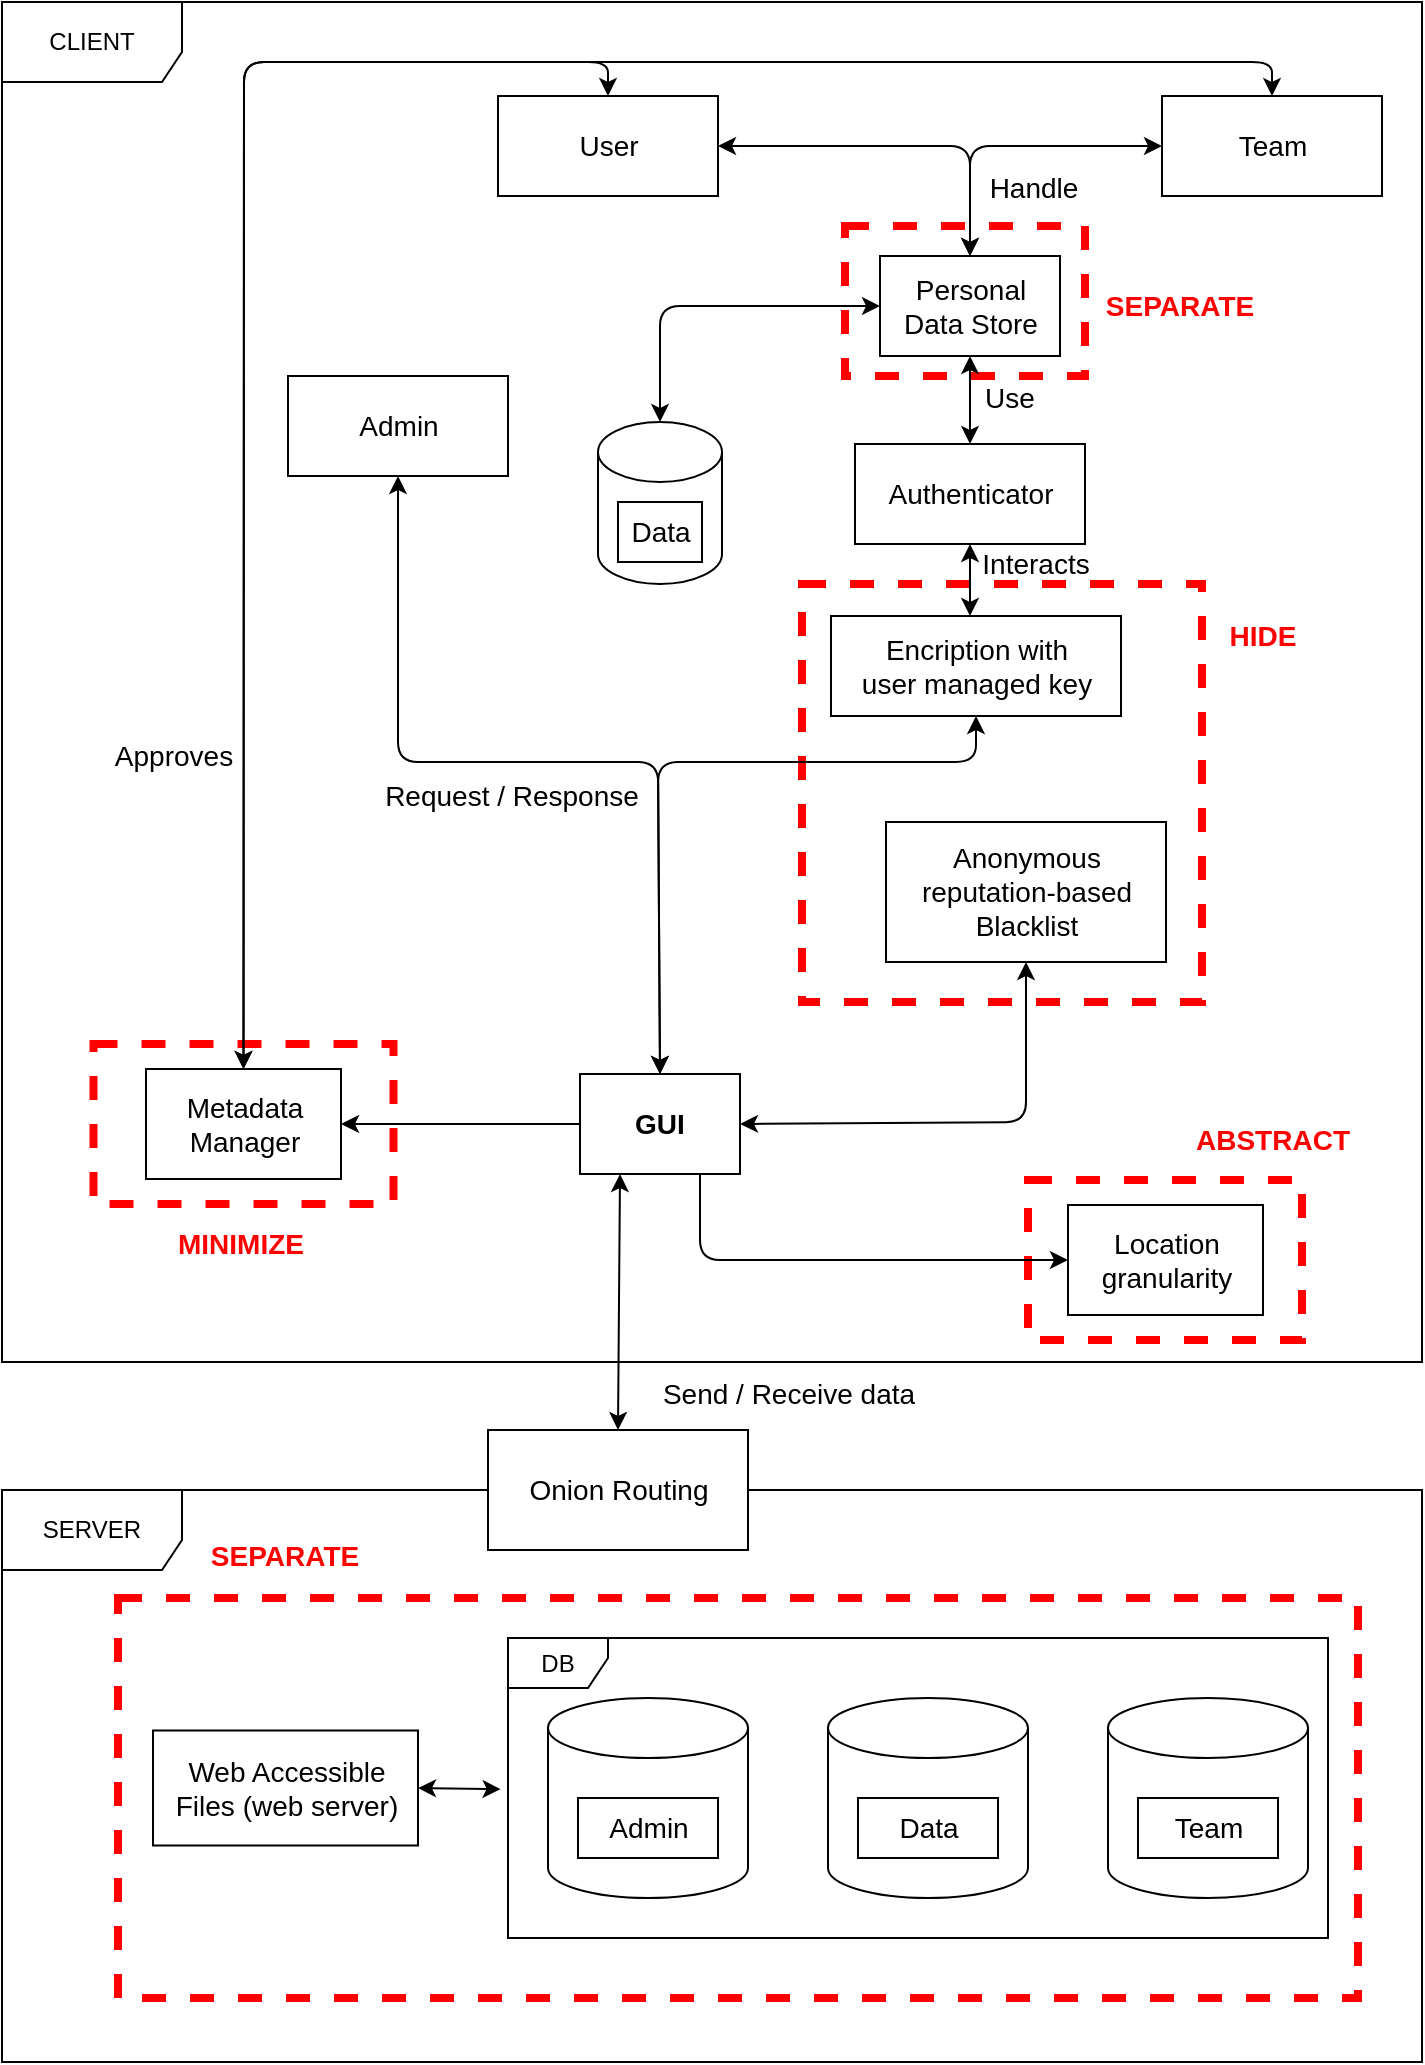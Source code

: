 <mxfile pages="2">
    <diagram id="K5yjsOg8PNdeA_QVu2G7" name="Data Oriented">
        <mxGraphModel dx="1208" dy="698" grid="1" gridSize="10" guides="1" tooltips="1" connect="1" arrows="1" fold="1" page="1" pageScale="1" pageWidth="827" pageHeight="1169" math="0" shadow="0">
            <root>
                <mxCell id="0"/>
                <mxCell id="1" parent="0"/>
                <mxCell id="1iSqkxWD3PE7tt4dVIky-44" value="DB" style="shape=umlFrame;whiteSpace=wrap;html=1;width=50;height=25;" parent="1" vertex="1">
                    <mxGeometry x="343" y="898" width="410" height="150" as="geometry"/>
                </mxCell>
                <mxCell id="1iSqkxWD3PE7tt4dVIky-4" value="SERVER" style="shape=umlFrame;whiteSpace=wrap;html=1;width=90;height=40;" parent="1" vertex="1">
                    <mxGeometry x="90" y="824" width="710" height="286" as="geometry"/>
                </mxCell>
                <mxCell id="7" value="CLIENT" style="shape=umlFrame;whiteSpace=wrap;html=1;width=90;height=40;" vertex="1" parent="1">
                    <mxGeometry x="90" y="80" width="710" height="680" as="geometry"/>
                </mxCell>
                <mxCell id="1iSqkxWD3PE7tt4dVIky-35" value="" style="outlineConnect=0;html=1;whiteSpace=wrap;fontSize=12;fontStyle=0;verticalAlign=top;align=center;dashed=1;spacingTop=3;strokeWidth=4;fillColor=none;strokeColor=#FF0000;" parent="1" vertex="1">
                    <mxGeometry x="135.75" y="601" width="150" height="80" as="geometry"/>
                </mxCell>
                <mxCell id="1iSqkxWD3PE7tt4dVIky-1" value="" style="outlineConnect=0;html=1;whiteSpace=wrap;fontSize=12;fontStyle=0;verticalAlign=top;align=center;dashed=1;spacingTop=3;strokeWidth=4;fillColor=none;strokeColor=#FF0000;" parent="1" vertex="1">
                    <mxGeometry x="148" y="878" width="620" height="200" as="geometry"/>
                </mxCell>
                <mxCell id="1iSqkxWD3PE7tt4dVIky-2" value="" style="outlineConnect=0;html=1;whiteSpace=wrap;fontSize=12;fontStyle=0;verticalAlign=top;align=center;dashed=1;spacingTop=3;strokeWidth=4;fillColor=none;strokeColor=#FF0000;" parent="1" vertex="1">
                    <mxGeometry x="490" y="371" width="200" height="209" as="geometry"/>
                </mxCell>
                <mxCell id="1iSqkxWD3PE7tt4dVIky-3" value="" style="outlineConnect=0;html=1;whiteSpace=wrap;fontSize=12;fontStyle=0;verticalAlign=top;align=center;dashed=1;spacingTop=3;strokeWidth=4;fillColor=none;strokeColor=#FF0000;" parent="1" vertex="1">
                    <mxGeometry x="511.5" y="192" width="120" height="75" as="geometry"/>
                </mxCell>
                <mxCell id="1iSqkxWD3PE7tt4dVIky-5" value="" style="shape=cylinder3;whiteSpace=wrap;html=1;boundedLbl=1;backgroundOutline=1;size=15;" parent="1" vertex="1">
                    <mxGeometry x="363" y="928" width="100" height="100" as="geometry"/>
                </mxCell>
                <mxCell id="1iSqkxWD3PE7tt4dVIky-6" value="&lt;font style=&quot;font-size: 14px&quot;&gt;Team&lt;/font&gt;" style="html=1;" parent="1" vertex="1">
                    <mxGeometry x="670" y="127" width="110" height="50" as="geometry"/>
                </mxCell>
                <mxCell id="1iSqkxWD3PE7tt4dVIky-8" value="" style="shape=cylinder3;whiteSpace=wrap;html=1;boundedLbl=1;backgroundOutline=1;size=15;" parent="1" vertex="1">
                    <mxGeometry x="643" y="928" width="100" height="100" as="geometry"/>
                </mxCell>
                <mxCell id="1iSqkxWD3PE7tt4dVIky-9" value="&lt;font style=&quot;font-size: 14px&quot;&gt;Admin&lt;/font&gt;" style="html=1;" parent="1" vertex="1">
                    <mxGeometry x="378" y="978" width="70" height="30" as="geometry"/>
                </mxCell>
                <mxCell id="1iSqkxWD3PE7tt4dVIky-10" value="" style="shape=cylinder3;whiteSpace=wrap;html=1;boundedLbl=1;backgroundOutline=1;size=15;" parent="1" vertex="1">
                    <mxGeometry x="503" y="928" width="100" height="100" as="geometry"/>
                </mxCell>
                <mxCell id="1iSqkxWD3PE7tt4dVIky-11" value="&lt;font style=&quot;font-size: 14px&quot;&gt;Data&lt;/font&gt;" style="html=1;" parent="1" vertex="1">
                    <mxGeometry x="518" y="978" width="70" height="30" as="geometry"/>
                </mxCell>
                <mxCell id="1iSqkxWD3PE7tt4dVIky-12" value="&lt;font style=&quot;font-size: 14px&quot;&gt;Team&lt;/font&gt;" style="html=1;" parent="1" vertex="1">
                    <mxGeometry x="658" y="978" width="70" height="30" as="geometry"/>
                </mxCell>
                <mxCell id="1iSqkxWD3PE7tt4dVIky-13" value="&lt;font style=&quot;font-size: 14px&quot;&gt;Personal&lt;br&gt;Data Store&lt;/font&gt;" style="html=1;" parent="1" vertex="1">
                    <mxGeometry x="529" y="207" width="90" height="50" as="geometry"/>
                </mxCell>
                <mxCell id="1iSqkxWD3PE7tt4dVIky-14" value="&lt;font style=&quot;font-size: 14px&quot;&gt;Handle&lt;/font&gt;" style="text;html=1;strokeColor=none;fillColor=none;align=center;verticalAlign=middle;whiteSpace=wrap;rounded=0;" parent="1" vertex="1">
                    <mxGeometry x="586" y="163" width="40" height="20" as="geometry"/>
                </mxCell>
                <mxCell id="1iSqkxWD3PE7tt4dVIky-15" value="&lt;font style=&quot;font-size: 14px&quot;&gt;Anonymous&lt;br&gt;reputation-based&lt;br&gt;Blacklist&lt;/font&gt;" style="html=1;" parent="1" vertex="1">
                    <mxGeometry x="532" y="490" width="140" height="70" as="geometry"/>
                </mxCell>
                <mxCell id="1iSqkxWD3PE7tt4dVIky-16" value="&lt;font style=&quot;font-size: 14px&quot;&gt;User&lt;/font&gt;" style="html=1;" parent="1" vertex="1">
                    <mxGeometry x="338" y="127" width="110" height="50" as="geometry"/>
                </mxCell>
                <mxCell id="1iSqkxWD3PE7tt4dVIky-17" style="edgeStyle=orthogonalEdgeStyle;rounded=0;orthogonalLoop=1;jettySize=auto;html=1;exitX=0;exitY=0.5;exitDx=0;exitDy=0;" parent="1" source="1iSqkxWD3PE7tt4dVIky-18" target="1iSqkxWD3PE7tt4dVIky-32" edge="1">
                    <mxGeometry relative="1" as="geometry"/>
                </mxCell>
                <mxCell id="1iSqkxWD3PE7tt4dVIky-18" value="&lt;font style=&quot;font-size: 14px&quot;&gt;&lt;b&gt;GUI&lt;/b&gt;&lt;/font&gt;" style="rounded=0;whiteSpace=wrap;html=1;" parent="1" vertex="1">
                    <mxGeometry x="379" y="616" width="80" height="50" as="geometry"/>
                </mxCell>
                <mxCell id="1iSqkxWD3PE7tt4dVIky-19" value="&lt;font style=&quot;font-size: 14px&quot;&gt;Use&lt;/font&gt;" style="text;html=1;strokeColor=none;fillColor=none;align=center;verticalAlign=middle;whiteSpace=wrap;rounded=0;" parent="1" vertex="1">
                    <mxGeometry x="574" y="268" width="40" height="20" as="geometry"/>
                </mxCell>
                <mxCell id="1iSqkxWD3PE7tt4dVIky-20" value="&lt;font style=&quot;font-size: 14px&quot;&gt;Admin&lt;/font&gt;" style="html=1;" parent="1" vertex="1">
                    <mxGeometry x="233" y="267" width="110" height="50" as="geometry"/>
                </mxCell>
                <mxCell id="1iSqkxWD3PE7tt4dVIky-21" value="&lt;span style=&quot;font-size: 14px&quot;&gt;Authenticator&lt;/span&gt;" style="html=1;" parent="1" vertex="1">
                    <mxGeometry x="516.5" y="301" width="115" height="50" as="geometry"/>
                </mxCell>
                <mxCell id="1iSqkxWD3PE7tt4dVIky-22" value="&lt;font style=&quot;font-size: 14px&quot;&gt;Interacts&lt;/font&gt;" style="text;html=1;strokeColor=none;fillColor=none;align=center;verticalAlign=middle;whiteSpace=wrap;rounded=0;" parent="1" vertex="1">
                    <mxGeometry x="566.5" y="351" width="80" height="20" as="geometry"/>
                </mxCell>
                <mxCell id="1iSqkxWD3PE7tt4dVIky-23" value="&lt;font color=&quot;#ff0000&quot; size=&quot;1&quot;&gt;&lt;b style=&quot;font-size: 14px&quot;&gt;HIDE&lt;/b&gt;&lt;/font&gt;" style="text;html=1;strokeColor=none;fillColor=none;align=center;verticalAlign=middle;whiteSpace=wrap;rounded=0;dashed=1;" parent="1" vertex="1">
                    <mxGeometry x="693" y="387" width="55" height="20" as="geometry"/>
                </mxCell>
                <mxCell id="1iSqkxWD3PE7tt4dVIky-24" value="&lt;font color=&quot;#ff0000&quot; size=&quot;1&quot;&gt;&lt;b style=&quot;font-size: 14px&quot;&gt;ABSTRACT&lt;/b&gt;&lt;/font&gt;" style="text;html=1;strokeColor=none;fillColor=none;align=center;verticalAlign=middle;whiteSpace=wrap;rounded=0;dashed=1;" parent="1" vertex="1">
                    <mxGeometry x="678" y="639" width="95" height="20" as="geometry"/>
                </mxCell>
                <mxCell id="1iSqkxWD3PE7tt4dVIky-25" value="&lt;font color=&quot;#ff0000&quot; size=&quot;1&quot;&gt;&lt;b style=&quot;font-size: 14px&quot;&gt;SEPARATE&lt;/b&gt;&lt;/font&gt;" style="text;html=1;strokeColor=none;fillColor=none;align=center;verticalAlign=middle;whiteSpace=wrap;rounded=0;dashed=1;" parent="1" vertex="1">
                    <mxGeometry x="644" y="222" width="70" height="20" as="geometry"/>
                </mxCell>
                <mxCell id="1iSqkxWD3PE7tt4dVIky-26" value="&lt;font style=&quot;font-size: 14px&quot;&gt;Encription with&lt;br&gt;user managed key&lt;/font&gt;" style="html=1;" parent="1" vertex="1">
                    <mxGeometry x="504.5" y="387" width="145" height="50" as="geometry"/>
                </mxCell>
                <mxCell id="1iSqkxWD3PE7tt4dVIky-27" value="" style="outlineConnect=0;html=1;whiteSpace=wrap;fontSize=12;fontStyle=0;verticalAlign=top;align=center;dashed=1;spacingTop=3;strokeWidth=4;fillColor=none;strokeColor=#FF0000;" parent="1" vertex="1">
                    <mxGeometry x="603" y="669" width="137" height="80" as="geometry"/>
                </mxCell>
                <mxCell id="1iSqkxWD3PE7tt4dVIky-28" value="&lt;span style=&quot;font-size: 14px&quot;&gt;Location&lt;br&gt;granularity&lt;/span&gt;" style="html=1;" parent="1" vertex="1">
                    <mxGeometry x="623" y="681.5" width="97.5" height="55" as="geometry"/>
                </mxCell>
                <mxCell id="1iSqkxWD3PE7tt4dVIky-32" value="&lt;span style=&quot;font-size: 14px&quot;&gt;Metadata&lt;br&gt;Manager&lt;br&gt;&lt;/span&gt;" style="html=1;" parent="1" vertex="1">
                    <mxGeometry x="162" y="613.5" width="97.5" height="55" as="geometry"/>
                </mxCell>
                <mxCell id="1iSqkxWD3PE7tt4dVIky-36" value="&lt;font color=&quot;#ff0000&quot; size=&quot;1&quot;&gt;&lt;b style=&quot;font-size: 14px&quot;&gt;MINIMIZE&lt;/b&gt;&lt;/font&gt;" style="text;html=1;strokeColor=none;fillColor=none;align=center;verticalAlign=middle;whiteSpace=wrap;rounded=0;dashed=1;" parent="1" vertex="1">
                    <mxGeometry x="162" y="691" width="95" height="20" as="geometry"/>
                </mxCell>
                <mxCell id="1iSqkxWD3PE7tt4dVIky-37" value="&lt;span style=&quot;font-size: 14px&quot;&gt;Web Accessible&lt;br&gt;Files (web server)&lt;br&gt;&lt;/span&gt;" style="html=1;" parent="1" vertex="1">
                    <mxGeometry x="165.5" y="944.25" width="132.5" height="57.5" as="geometry"/>
                </mxCell>
                <mxCell id="1iSqkxWD3PE7tt4dVIky-38" value="" style="endArrow=classic;html=1;exitX=0.75;exitY=1;exitDx=0;exitDy=0;entryX=0;entryY=0.5;entryDx=0;entryDy=0;" parent="1" source="1iSqkxWD3PE7tt4dVIky-18" target="1iSqkxWD3PE7tt4dVIky-28" edge="1">
                    <mxGeometry width="50" height="50" relative="1" as="geometry">
                        <mxPoint x="493" y="697" as="sourcePoint"/>
                        <mxPoint x="543" y="647" as="targetPoint"/>
                        <Array as="points">
                            <mxPoint x="439" y="709"/>
                        </Array>
                    </mxGeometry>
                </mxCell>
                <mxCell id="1iSqkxWD3PE7tt4dVIky-39" value="&lt;font color=&quot;#ff0000&quot; size=&quot;1&quot;&gt;&lt;b style=&quot;font-size: 14px&quot;&gt;SEPARATE&lt;/b&gt;&lt;/font&gt;" style="text;html=1;strokeColor=none;fillColor=none;align=center;verticalAlign=middle;whiteSpace=wrap;rounded=0;dashed=1;" parent="1" vertex="1">
                    <mxGeometry x="184.25" y="847" width="95" height="20" as="geometry"/>
                </mxCell>
                <mxCell id="1iSqkxWD3PE7tt4dVIky-40" style="edgeStyle=orthogonalEdgeStyle;rounded=0;orthogonalLoop=1;jettySize=auto;html=1;exitX=0.5;exitY=1;exitDx=0;exitDy=0;" parent="1" source="1iSqkxWD3PE7tt4dVIky-18" target="1iSqkxWD3PE7tt4dVIky-18" edge="1">
                    <mxGeometry relative="1" as="geometry"/>
                </mxCell>
                <mxCell id="1iSqkxWD3PE7tt4dVIky-41" value="&lt;span style=&quot;font-size: 14px&quot;&gt;Request / Response&lt;/span&gt;" style="text;html=1;strokeColor=none;fillColor=none;align=center;verticalAlign=middle;whiteSpace=wrap;rounded=0;" parent="1" vertex="1">
                    <mxGeometry x="270" y="467" width="150" height="20" as="geometry"/>
                </mxCell>
                <mxCell id="1iSqkxWD3PE7tt4dVIky-42" value="&lt;font style=&quot;font-size: 14px&quot;&gt;Approves&lt;/font&gt;" style="text;html=1;strokeColor=none;fillColor=none;align=center;verticalAlign=middle;whiteSpace=wrap;rounded=0;" parent="1" vertex="1">
                    <mxGeometry x="135.75" y="447" width="80" height="20" as="geometry"/>
                </mxCell>
                <mxCell id="1iSqkxWD3PE7tt4dVIky-43" value="" style="endArrow=classic;startArrow=classic;html=1;entryX=0.25;entryY=1;entryDx=0;entryDy=0;exitX=0.5;exitY=0;exitDx=0;exitDy=0;" parent="1" target="1iSqkxWD3PE7tt4dVIky-18" edge="1" source="4qM6_cmpUiYH9ijakxLg-1">
                    <mxGeometry width="50" height="50" relative="1" as="geometry">
                        <mxPoint x="398" y="787" as="sourcePoint"/>
                        <mxPoint x="398" y="680" as="targetPoint"/>
                    </mxGeometry>
                </mxCell>
                <mxCell id="1iSqkxWD3PE7tt4dVIky-45" value="" style="endArrow=classic;startArrow=classic;html=1;entryX=1;entryY=0.5;entryDx=0;entryDy=0;exitX=-0.009;exitY=0.504;exitDx=0;exitDy=0;exitPerimeter=0;" parent="1" source="1iSqkxWD3PE7tt4dVIky-44" target="1iSqkxWD3PE7tt4dVIky-37" edge="1">
                    <mxGeometry width="50" height="50" relative="1" as="geometry">
                        <mxPoint x="493" y="878" as="sourcePoint"/>
                        <mxPoint x="543" y="828" as="targetPoint"/>
                    </mxGeometry>
                </mxCell>
                <mxCell id="1iSqkxWD3PE7tt4dVIky-46" value="" style="endArrow=classic;startArrow=classic;html=1;entryX=0.5;entryY=1;entryDx=0;entryDy=0;exitX=0.5;exitY=0;exitDx=0;exitDy=0;" parent="1" target="1iSqkxWD3PE7tt4dVIky-20" edge="1" source="1iSqkxWD3PE7tt4dVIky-18">
                    <mxGeometry width="50" height="50" relative="1" as="geometry">
                        <mxPoint x="400" y="490" as="sourcePoint"/>
                        <mxPoint x="293" y="377" as="targetPoint"/>
                        <Array as="points">
                            <mxPoint x="418" y="460"/>
                            <mxPoint x="288" y="460"/>
                        </Array>
                    </mxGeometry>
                </mxCell>
                <mxCell id="1iSqkxWD3PE7tt4dVIky-47" value="&lt;font style=&quot;font-size: 14px&quot;&gt;Send / Receive data&lt;/font&gt;" style="text;html=1;strokeColor=none;fillColor=none;align=center;verticalAlign=middle;whiteSpace=wrap;rounded=0;" parent="1" vertex="1">
                    <mxGeometry x="405.5" y="766" width="155" height="20" as="geometry"/>
                </mxCell>
                <mxCell id="1iSqkxWD3PE7tt4dVIky-49" value="" style="endArrow=classic;startArrow=classic;html=1;entryX=1;entryY=0.5;entryDx=0;entryDy=0;exitX=0.5;exitY=0;exitDx=0;exitDy=0;" parent="1" source="1iSqkxWD3PE7tt4dVIky-13" target="1iSqkxWD3PE7tt4dVIky-16" edge="1">
                    <mxGeometry width="50" height="50" relative="1" as="geometry">
                        <mxPoint x="434" y="267" as="sourcePoint"/>
                        <mxPoint x="519" y="152" as="targetPoint"/>
                        <Array as="points">
                            <mxPoint x="574" y="152"/>
                        </Array>
                    </mxGeometry>
                </mxCell>
                <mxCell id="1iSqkxWD3PE7tt4dVIky-50" value="" style="endArrow=classic;startArrow=classic;html=1;exitX=0;exitY=0.5;exitDx=0;exitDy=0;" parent="1" source="1iSqkxWD3PE7tt4dVIky-6" edge="1">
                    <mxGeometry width="50" height="50" relative="1" as="geometry">
                        <mxPoint x="639" y="152" as="sourcePoint"/>
                        <mxPoint x="574" y="207" as="targetPoint"/>
                        <Array as="points">
                            <mxPoint x="574" y="152"/>
                        </Array>
                    </mxGeometry>
                </mxCell>
                <mxCell id="1iSqkxWD3PE7tt4dVIky-51" value="" style="endArrow=classic;startArrow=classic;html=1;entryX=0.5;entryY=1;entryDx=0;entryDy=0;exitX=0.5;exitY=0;exitDx=0;exitDy=0;" parent="1" source="1iSqkxWD3PE7tt4dVIky-21" target="1iSqkxWD3PE7tt4dVIky-13" edge="1">
                    <mxGeometry width="50" height="50" relative="1" as="geometry">
                        <mxPoint x="444" y="317" as="sourcePoint"/>
                        <mxPoint x="494" y="267" as="targetPoint"/>
                    </mxGeometry>
                </mxCell>
                <mxCell id="1iSqkxWD3PE7tt4dVIky-52" value="" style="endArrow=classic;startArrow=classic;html=1;entryX=0.5;entryY=1;entryDx=0;entryDy=0;exitX=0.5;exitY=0;exitDx=0;exitDy=0;" parent="1" target="1iSqkxWD3PE7tt4dVIky-21" edge="1">
                    <mxGeometry width="50" height="50" relative="1" as="geometry">
                        <mxPoint x="574" y="387" as="sourcePoint"/>
                        <mxPoint x="474" y="217" as="targetPoint"/>
                    </mxGeometry>
                </mxCell>
                <mxCell id="4qM6_cmpUiYH9ijakxLg-1" value="&lt;font style=&quot;font-size: 14px&quot;&gt;Onion Routing&lt;/font&gt;" style="html=1;" parent="1" vertex="1">
                    <mxGeometry x="333" y="794" width="130" height="60" as="geometry"/>
                </mxCell>
                <mxCell id="3" value="" style="endArrow=classic;startArrow=classic;html=1;exitX=0.5;exitY=0;exitDx=0;exitDy=0;entryX=0.5;entryY=0;entryDx=0;entryDy=0;" edge="1" parent="1" source="1iSqkxWD3PE7tt4dVIky-32" target="1iSqkxWD3PE7tt4dVIky-6">
                    <mxGeometry width="50" height="50" relative="1" as="geometry">
                        <mxPoint x="160" y="590" as="sourcePoint"/>
                        <mxPoint x="180" y="360" as="targetPoint"/>
                        <Array as="points">
                            <mxPoint x="211" y="110"/>
                            <mxPoint x="725" y="110"/>
                        </Array>
                    </mxGeometry>
                </mxCell>
                <mxCell id="4" value="" style="endArrow=classic;startArrow=classic;html=1;exitX=0.5;exitY=0;exitDx=0;exitDy=0;entryX=0.5;entryY=0;entryDx=0;entryDy=0;" edge="1" parent="1" source="1iSqkxWD3PE7tt4dVIky-32" target="1iSqkxWD3PE7tt4dVIky-16">
                    <mxGeometry width="50" height="50" relative="1" as="geometry">
                        <mxPoint x="220.75" y="644.5" as="sourcePoint"/>
                        <mxPoint x="735" y="137" as="targetPoint"/>
                        <Array as="points">
                            <mxPoint x="211" y="110"/>
                            <mxPoint x="393" y="110"/>
                        </Array>
                    </mxGeometry>
                </mxCell>
                <mxCell id="6" value="" style="endArrow=classic;startArrow=classic;html=1;entryX=0.5;entryY=1;entryDx=0;entryDy=0;exitX=0.5;exitY=0;exitDx=0;exitDy=0;" edge="1" parent="1" source="1iSqkxWD3PE7tt4dVIky-18" target="1iSqkxWD3PE7tt4dVIky-26">
                    <mxGeometry width="50" height="50" relative="1" as="geometry">
                        <mxPoint x="420" y="430" as="sourcePoint"/>
                        <mxPoint x="470" y="380" as="targetPoint"/>
                        <Array as="points">
                            <mxPoint x="418" y="460"/>
                            <mxPoint x="577" y="460"/>
                        </Array>
                    </mxGeometry>
                </mxCell>
                <mxCell id="8" value="" style="shape=cylinder3;whiteSpace=wrap;html=1;boundedLbl=1;backgroundOutline=1;size=15;" vertex="1" parent="1">
                    <mxGeometry x="388" y="290" width="62" height="81" as="geometry"/>
                </mxCell>
                <mxCell id="11" value="" style="endArrow=classic;startArrow=classic;html=1;entryX=0;entryY=0.5;entryDx=0;entryDy=0;exitX=0.5;exitY=0;exitDx=0;exitDy=0;exitPerimeter=0;" edge="1" parent="1" source="8" target="1iSqkxWD3PE7tt4dVIky-13">
                    <mxGeometry width="50" height="50" relative="1" as="geometry">
                        <mxPoint x="430" y="360" as="sourcePoint"/>
                        <mxPoint x="480" y="310" as="targetPoint"/>
                        <Array as="points">
                            <mxPoint x="419" y="232"/>
                        </Array>
                    </mxGeometry>
                </mxCell>
                <mxCell id="13" value="&lt;font style=&quot;font-size: 14px&quot;&gt;Data&lt;/font&gt;" style="html=1;" vertex="1" parent="1">
                    <mxGeometry x="398" y="330" width="42" height="30" as="geometry"/>
                </mxCell>
                <mxCell id="14" value="" style="endArrow=classic;startArrow=classic;html=1;entryX=0.5;entryY=1;entryDx=0;entryDy=0;exitX=1;exitY=0.5;exitDx=0;exitDy=0;" edge="1" parent="1" source="1iSqkxWD3PE7tt4dVIky-18" target="1iSqkxWD3PE7tt4dVIky-15">
                    <mxGeometry width="50" height="50" relative="1" as="geometry">
                        <mxPoint x="500" y="670" as="sourcePoint"/>
                        <mxPoint x="550" y="620" as="targetPoint"/>
                        <Array as="points">
                            <mxPoint x="602" y="640"/>
                        </Array>
                    </mxGeometry>
                </mxCell>
            </root>
        </mxGraphModel>
    </diagram>
    <diagram id="9V6bcrrbD18N73Z-G5GN" name="Process Oriented">
        &#xa;
        <mxGraphModel dx="1046" dy="499" grid="1" gridSize="10" guides="1" tooltips="1" connect="1" arrows="1" fold="1" page="1" pageScale="1" pageWidth="827" pageHeight="1169" math="0" shadow="0">
            &#xa;
            <root>
                &#xa;
                <mxCell id="_B7-Y9VPYwIIGbWR8zPs-0"/>
                &#xa;
                <mxCell id="_B7-Y9VPYwIIGbWR8zPs-1" parent="_B7-Y9VPYwIIGbWR8zPs-0"/>
                &#xa;
                <mxCell id="_B7-Y9VPYwIIGbWR8zPs-2" value="" style="outlineConnect=0;html=1;whiteSpace=wrap;fontSize=12;fontStyle=0;verticalAlign=top;align=center;dashed=1;spacingTop=3;strokeWidth=4;fillColor=none;strokeColor=#FF0000;" parent="_B7-Y9VPYwIIGbWR8zPs-1" vertex="1">
                    &#xa;
                    <mxGeometry x="149" y="734" width="620" height="200" as="geometry"/>
                    &#xa;
                </mxCell>
                &#xa;
                <mxCell id="_B7-Y9VPYwIIGbWR8zPs-3" value="" style="outlineConnect=0;html=1;whiteSpace=wrap;fontSize=12;fontStyle=0;verticalAlign=top;align=center;dashed=1;spacingTop=3;strokeWidth=4;fillColor=none;strokeColor=#FF0000;" parent="_B7-Y9VPYwIIGbWR8zPs-1" vertex="1">
                    &#xa;
                    <mxGeometry x="414" y="134" width="180" height="165" as="geometry"/>
                    &#xa;
                </mxCell>
                &#xa;
                <mxCell id="_B7-Y9VPYwIIGbWR8zPs-4" value="SERVER" style="shape=umlFrame;whiteSpace=wrap;html=1;width=90;height=40;" parent="_B7-Y9VPYwIIGbWR8zPs-1" vertex="1">
                    &#xa;
                    <mxGeometry x="94" y="469" width="690" height="490" as="geometry"/>
                    &#xa;
                </mxCell>
                &#xa;
                <mxCell id="_B7-Y9VPYwIIGbWR8zPs-5" value="" style="shape=cylinder3;whiteSpace=wrap;html=1;boundedLbl=1;backgroundOutline=1;size=15;" parent="_B7-Y9VPYwIIGbWR8zPs-1" vertex="1">
                    &#xa;
                    <mxGeometry x="364" y="789" width="100" height="100" as="geometry"/>
                    &#xa;
                </mxCell>
                &#xa;
                <mxCell id="_B7-Y9VPYwIIGbWR8zPs-6" value="&lt;font style=&quot;font-size: 14px&quot;&gt;Team&lt;/font&gt;" style="html=1;" parent="_B7-Y9VPYwIIGbWR8zPs-1" vertex="1">
                    &#xa;
                    <mxGeometry x="569" y="69" width="110" height="50" as="geometry"/>
                    &#xa;
                </mxCell>
                &#xa;
                <mxCell id="_B7-Y9VPYwIIGbWR8zPs-7" value="" style="shape=cylinder3;whiteSpace=wrap;html=1;boundedLbl=1;backgroundOutline=1;size=15;" parent="_B7-Y9VPYwIIGbWR8zPs-1" vertex="1">
                    &#xa;
                    <mxGeometry x="644" y="789" width="100" height="100" as="geometry"/>
                    &#xa;
                </mxCell>
                &#xa;
                <mxCell id="_B7-Y9VPYwIIGbWR8zPs-8" value="&lt;font style=&quot;font-size: 14px&quot;&gt;Admin&lt;/font&gt;" style="html=1;" parent="_B7-Y9VPYwIIGbWR8zPs-1" vertex="1">
                    &#xa;
                    <mxGeometry x="379" y="839" width="70" height="30" as="geometry"/>
                    &#xa;
                </mxCell>
                &#xa;
                <mxCell id="_B7-Y9VPYwIIGbWR8zPs-9" value="" style="shape=cylinder3;whiteSpace=wrap;html=1;boundedLbl=1;backgroundOutline=1;size=15;" parent="_B7-Y9VPYwIIGbWR8zPs-1" vertex="1">
                    &#xa;
                    <mxGeometry x="504" y="789" width="100" height="100" as="geometry"/>
                    &#xa;
                </mxCell>
                &#xa;
                <mxCell id="_B7-Y9VPYwIIGbWR8zPs-10" value="&lt;font style=&quot;font-size: 14px&quot;&gt;Data&lt;/font&gt;" style="html=1;" parent="_B7-Y9VPYwIIGbWR8zPs-1" vertex="1">
                    &#xa;
                    <mxGeometry x="519" y="839" width="70" height="30" as="geometry"/>
                    &#xa;
                </mxCell>
                &#xa;
                <mxCell id="_B7-Y9VPYwIIGbWR8zPs-11" value="&lt;font style=&quot;font-size: 14px&quot;&gt;Team&lt;/font&gt;" style="html=1;" parent="_B7-Y9VPYwIIGbWR8zPs-1" vertex="1">
                    &#xa;
                    <mxGeometry x="659" y="839" width="70" height="30" as="geometry"/>
                    &#xa;
                </mxCell>
                &#xa;
                <mxCell id="_B7-Y9VPYwIIGbWR8zPs-12" value="&lt;font style=&quot;font-size: 14px&quot;&gt;Personal&lt;br&gt;Data Store&lt;/font&gt;" style="html=1;" parent="_B7-Y9VPYwIIGbWR8zPs-1" vertex="1">
                    &#xa;
                    <mxGeometry x="459" y="149" width="90" height="50" as="geometry"/>
                    &#xa;
                </mxCell>
                &#xa;
                <mxCell id="_B7-Y9VPYwIIGbWR8zPs-13" value="&lt;font style=&quot;font-size: 14px&quot;&gt;Handle&lt;/font&gt;" style="text;html=1;strokeColor=none;fillColor=none;align=center;verticalAlign=middle;whiteSpace=wrap;rounded=0;" parent="_B7-Y9VPYwIIGbWR8zPs-1" vertex="1">
                    &#xa;
                    <mxGeometry x="512" y="105" width="40" height="20" as="geometry"/>
                    &#xa;
                </mxCell>
                &#xa;
                <mxCell id="_B7-Y9VPYwIIGbWR8zPs-14" value="&lt;font style=&quot;font-size: 14px&quot;&gt;Send / Receive data&lt;/font&gt;" style="text;html=1;strokeColor=none;fillColor=none;align=center;verticalAlign=middle;whiteSpace=wrap;rounded=0;" parent="_B7-Y9VPYwIIGbWR8zPs-1" vertex="1">
                    &#xa;
                    <mxGeometry x="416.5" y="429" width="160" height="20" as="geometry"/>
                    &#xa;
                </mxCell>
                &#xa;
                <mxCell id="_B7-Y9VPYwIIGbWR8zPs-15" value="&lt;span style=&quot;font-size: 14px&quot;&gt;Unusual Activities&lt;/span&gt;" style="html=1;" parent="_B7-Y9VPYwIIGbWR8zPs-1" vertex="1">
                    &#xa;
                    <mxGeometry x="561.5" y="489" width="130" height="55" as="geometry"/>
                    &#xa;
                </mxCell>
                &#xa;
                <mxCell id="_B7-Y9VPYwIIGbWR8zPs-16" value="&lt;font style=&quot;font-size: 14px&quot;&gt;User&lt;/font&gt;" style="html=1;" parent="_B7-Y9VPYwIIGbWR8zPs-1" vertex="1">
                    &#xa;
                    <mxGeometry x="339" y="69" width="110" height="50" as="geometry"/>
                    &#xa;
                </mxCell>
                &#xa;
                <mxCell id="_B7-Y9VPYwIIGbWR8zPs-17" style="edgeStyle=orthogonalEdgeStyle;rounded=0;orthogonalLoop=1;jettySize=auto;html=1;exitX=0;exitY=0.5;exitDx=0;exitDy=0;" parent="_B7-Y9VPYwIIGbWR8zPs-1" source="_B7-Y9VPYwIIGbWR8zPs-18" target="_B7-Y9VPYwIIGbWR8zPs-30" edge="1">
                    &#xa;
                    <mxGeometry relative="1" as="geometry"/>
                    &#xa;
                </mxCell>
                &#xa;
                <mxCell id="_B7-Y9VPYwIIGbWR8zPs-18" value="&lt;font style=&quot;font-size: 14px&quot;&gt;&lt;b&gt;GUI&lt;/b&gt;&lt;/font&gt;" style="rounded=0;whiteSpace=wrap;html=1;" parent="_B7-Y9VPYwIIGbWR8zPs-1" vertex="1">
                    &#xa;
                    <mxGeometry x="379" y="579" width="80" height="50" as="geometry"/>
                    &#xa;
                </mxCell>
                &#xa;
                <mxCell id="_B7-Y9VPYwIIGbWR8zPs-19" value="&lt;font style=&quot;font-size: 14px&quot;&gt;Use&lt;/font&gt;" style="text;html=1;strokeColor=none;fillColor=none;align=center;verticalAlign=middle;whiteSpace=wrap;rounded=0;" parent="_B7-Y9VPYwIIGbWR8zPs-1" vertex="1">
                    &#xa;
                    <mxGeometry x="504" y="210" width="40" height="20" as="geometry"/>
                    &#xa;
                </mxCell>
                &#xa;
                <mxCell id="_B7-Y9VPYwIIGbWR8zPs-20" value="&lt;font style=&quot;font-size: 14px&quot;&gt;Admin&lt;/font&gt;" style="html=1;" parent="_B7-Y9VPYwIIGbWR8zPs-1" vertex="1">
                    &#xa;
                    <mxGeometry x="234" y="209" width="110" height="50" as="geometry"/>
                    &#xa;
                </mxCell>
                &#xa;
                <mxCell id="_B7-Y9VPYwIIGbWR8zPs-21" value="&lt;span style=&quot;font-size: 14px&quot;&gt;Authenticator&lt;/span&gt;" style="html=1;" parent="_B7-Y9VPYwIIGbWR8zPs-1" vertex="1">
                    &#xa;
                    <mxGeometry x="446.5" y="326" width="115" height="50" as="geometry"/>
                    &#xa;
                </mxCell>
                &#xa;
                <mxCell id="_B7-Y9VPYwIIGbWR8zPs-22" value="&lt;font color=&quot;#ff0000&quot; size=&quot;1&quot;&gt;&lt;b style=&quot;font-size: 14px&quot;&gt;INFORM&lt;/b&gt;&lt;/font&gt;" style="text;html=1;strokeColor=none;fillColor=none;align=center;verticalAlign=middle;whiteSpace=wrap;rounded=0;dashed=1;" parent="_B7-Y9VPYwIIGbWR8zPs-1" vertex="1">
                    &#xa;
                    <mxGeometry x="714" y="506.5" width="55" height="20" as="geometry"/>
                    &#xa;
                </mxCell>
                &#xa;
                <mxCell id="_B7-Y9VPYwIIGbWR8zPs-23" value="&lt;font color=&quot;#ff0000&quot; size=&quot;1&quot;&gt;&lt;b style=&quot;font-size: 14px&quot;&gt;ABSTRACT&lt;/b&gt;&lt;/font&gt;" style="text;html=1;strokeColor=none;fillColor=none;align=center;verticalAlign=middle;whiteSpace=wrap;rounded=0;dashed=1;" parent="_B7-Y9VPYwIIGbWR8zPs-1" vertex="1">
                    &#xa;
                    <mxGeometry x="679" y="594" width="95" height="20" as="geometry"/>
                    &#xa;
                </mxCell>
                &#xa;
                <mxCell id="_B7-Y9VPYwIIGbWR8zPs-24" value="&lt;font color=&quot;#ff0000&quot; size=&quot;1&quot;&gt;&lt;b style=&quot;font-size: 14px&quot;&gt;CONTROL&lt;/b&gt;&lt;/font&gt;" style="text;html=1;strokeColor=none;fillColor=none;align=center;verticalAlign=middle;whiteSpace=wrap;rounded=0;dashed=1;" parent="_B7-Y9VPYwIIGbWR8zPs-1" vertex="1">
                    &#xa;
                    <mxGeometry x="604" y="224" width="70" height="20" as="geometry"/>
                    &#xa;
                </mxCell>
                &#xa;
                <mxCell id="_B7-Y9VPYwIIGbWR8zPs-25" value="&lt;font style=&quot;font-size: 14px&quot;&gt;Encription with&lt;br&gt;user managed key&lt;/font&gt;" style="html=1;" parent="_B7-Y9VPYwIIGbWR8zPs-1" vertex="1">
                    &#xa;
                    <mxGeometry x="431.5" y="239" width="145" height="50" as="geometry"/>
                    &#xa;
                </mxCell>
                &#xa;
                <mxCell id="_B7-Y9VPYwIIGbWR8zPs-26" value="" style="outlineConnect=0;html=1;whiteSpace=wrap;fontSize=12;fontStyle=0;verticalAlign=top;align=center;dashed=1;spacingTop=3;strokeWidth=4;fillColor=none;strokeColor=#FF0000;" parent="_B7-Y9VPYwIIGbWR8zPs-1" vertex="1">
                    &#xa;
                    <mxGeometry x="604" y="624" width="136" height="80" as="geometry"/>
                    &#xa;
                </mxCell>
                &#xa;
                <mxCell id="_B7-Y9VPYwIIGbWR8zPs-27" value="&lt;span style=&quot;font-size: 14px&quot;&gt;Location&lt;br&gt;granularity&lt;/span&gt;" style="html=1;" parent="_B7-Y9VPYwIIGbWR8zPs-1" vertex="1">
                    &#xa;
                    <mxGeometry x="624" y="636.5" width="97.5" height="55" as="geometry"/>
                    &#xa;
                </mxCell>
                &#xa;
                <mxCell id="_B7-Y9VPYwIIGbWR8zPs-28" value="" style="endArrow=classic;startArrow=classic;html=1;entryX=0.5;entryY=1;entryDx=0;entryDy=0;exitX=1;exitY=0.5;exitDx=0;exitDy=0;" parent="_B7-Y9VPYwIIGbWR8zPs-1" source="_B7-Y9VPYwIIGbWR8zPs-18" target="_B7-Y9VPYwIIGbWR8zPs-15" edge="1">
                    &#xa;
                    <mxGeometry width="50" height="50" relative="1" as="geometry">
                        &#xa;
                        <mxPoint x="584" y="659" as="sourcePoint"/>
                        &#xa;
                        <mxPoint x="634" y="609" as="targetPoint"/>
                        &#xa;
                        <Array as="points">
                            &#xa;
                            <mxPoint x="624" y="604"/>
                            &#xa;
                        </Array>
                        &#xa;
                    </mxGeometry>
                    &#xa;
                </mxCell>
                &#xa;
                <mxCell id="_B7-Y9VPYwIIGbWR8zPs-29" style="edgeStyle=orthogonalEdgeStyle;rounded=0;orthogonalLoop=1;jettySize=auto;html=1;exitX=0.5;exitY=0;exitDx=0;exitDy=0;entryX=0.5;entryY=0;entryDx=0;entryDy=0;" parent="_B7-Y9VPYwIIGbWR8zPs-1" source="_B7-Y9VPYwIIGbWR8zPs-30" target="_B7-Y9VPYwIIGbWR8zPs-16" edge="1">
                    &#xa;
                    <mxGeometry relative="1" as="geometry">
                        &#xa;
                        <Array as="points">
                            &#xa;
                            <mxPoint x="212" y="49"/>
                            &#xa;
                            <mxPoint x="394" y="49"/>
                            &#xa;
                        </Array>
                        &#xa;
                    </mxGeometry>
                    &#xa;
                </mxCell>
                &#xa;
                <mxCell id="_B7-Y9VPYwIIGbWR8zPs-30" value="&lt;span style=&quot;font-size: 14px&quot;&gt;Metadata&lt;br&gt;Manager&lt;br&gt;&lt;/span&gt;" style="html=1;" parent="_B7-Y9VPYwIIGbWR8zPs-1" vertex="1">
                    &#xa;
                    <mxGeometry x="163" y="576.5" width="97.5" height="55" as="geometry"/>
                    &#xa;
                </mxCell>
                &#xa;
                <mxCell id="_B7-Y9VPYwIIGbWR8zPs-31" value="" style="endArrow=none;html=1;" parent="_B7-Y9VPYwIIGbWR8zPs-1" edge="1">
                    &#xa;
                    <mxGeometry width="50" height="50" relative="1" as="geometry">
                        &#xa;
                        <mxPoint x="624.0" y="49" as="sourcePoint"/>
                        &#xa;
                        <mxPoint x="394.0" y="49" as="targetPoint"/>
                        &#xa;
                    </mxGeometry>
                    &#xa;
                </mxCell>
                &#xa;
                <mxCell id="_B7-Y9VPYwIIGbWR8zPs-32" value="" style="endArrow=classic;html=1;entryX=0.5;entryY=0;entryDx=0;entryDy=0;" parent="_B7-Y9VPYwIIGbWR8zPs-1" target="_B7-Y9VPYwIIGbWR8zPs-6" edge="1">
                    &#xa;
                    <mxGeometry width="50" height="50" relative="1" as="geometry">
                        &#xa;
                        <mxPoint x="624.0" y="49" as="sourcePoint"/>
                        &#xa;
                        <mxPoint x="514" y="149" as="targetPoint"/>
                        &#xa;
                    </mxGeometry>
                    &#xa;
                </mxCell>
                &#xa;
                <mxCell id="_B7-Y9VPYwIIGbWR8zPs-33" value="" style="outlineConnect=0;html=1;whiteSpace=wrap;fontSize=12;fontStyle=0;verticalAlign=top;align=center;dashed=1;spacingTop=3;strokeWidth=4;fillColor=none;strokeColor=#FF0000;" parent="_B7-Y9VPYwIIGbWR8zPs-1" vertex="1">
                    &#xa;
                    <mxGeometry x="139" y="564" width="135" height="75" as="geometry"/>
                    &#xa;
                </mxCell>
                &#xa;
                <mxCell id="_B7-Y9VPYwIIGbWR8zPs-34" value="&lt;font color=&quot;#ff0000&quot; size=&quot;1&quot;&gt;&lt;b style=&quot;font-size: 14px&quot;&gt;MINIMIZE&lt;/b&gt;&lt;/font&gt;" style="text;html=1;strokeColor=none;fillColor=none;align=center;verticalAlign=middle;whiteSpace=wrap;rounded=0;dashed=1;" parent="_B7-Y9VPYwIIGbWR8zPs-1" vertex="1">
                    &#xa;
                    <mxGeometry x="163" y="654" width="95" height="20" as="geometry"/>
                    &#xa;
                </mxCell>
                &#xa;
                <mxCell id="_B7-Y9VPYwIIGbWR8zPs-35" value="&lt;span style=&quot;font-size: 14px&quot;&gt;Web Accessible&lt;br&gt;Files (web server)&lt;br&gt;&lt;/span&gt;" style="html=1;" parent="_B7-Y9VPYwIIGbWR8zPs-1" vertex="1">
                    &#xa;
                    <mxGeometry x="166.5" y="805.25" width="132.5" height="57.5" as="geometry"/>
                    &#xa;
                </mxCell>
                &#xa;
                <mxCell id="_B7-Y9VPYwIIGbWR8zPs-36" value="" style="endArrow=classic;html=1;exitX=0.5;exitY=1;exitDx=0;exitDy=0;entryX=0;entryY=0.5;entryDx=0;entryDy=0;" parent="_B7-Y9VPYwIIGbWR8zPs-1" source="_B7-Y9VPYwIIGbWR8zPs-18" target="_B7-Y9VPYwIIGbWR8zPs-27" edge="1">
                    &#xa;
                    <mxGeometry width="50" height="50" relative="1" as="geometry">
                        &#xa;
                        <mxPoint x="494" y="639" as="sourcePoint"/>
                        &#xa;
                        <mxPoint x="544" y="589" as="targetPoint"/>
                        &#xa;
                        <Array as="points">
                            &#xa;
                            <mxPoint x="419" y="664"/>
                            &#xa;
                        </Array>
                        &#xa;
                    </mxGeometry>
                    &#xa;
                </mxCell>
                &#xa;
                <mxCell id="_B7-Y9VPYwIIGbWR8zPs-37" value="&lt;font color=&quot;#ff0000&quot; size=&quot;1&quot;&gt;&lt;b style=&quot;font-size: 14px&quot;&gt;SEPARATE&lt;/b&gt;&lt;/font&gt;" style="text;html=1;strokeColor=none;fillColor=none;align=center;verticalAlign=middle;whiteSpace=wrap;rounded=0;dashed=1;" parent="_B7-Y9VPYwIIGbWR8zPs-1" vertex="1">
                    &#xa;
                    <mxGeometry x="166.5" y="708" width="95" height="20" as="geometry"/>
                    &#xa;
                </mxCell>
                &#xa;
                <mxCell id="_B7-Y9VPYwIIGbWR8zPs-38" style="edgeStyle=orthogonalEdgeStyle;rounded=0;orthogonalLoop=1;jettySize=auto;html=1;exitX=0.5;exitY=1;exitDx=0;exitDy=0;" parent="_B7-Y9VPYwIIGbWR8zPs-1" source="_B7-Y9VPYwIIGbWR8zPs-18" target="_B7-Y9VPYwIIGbWR8zPs-18" edge="1">
                    &#xa;
                    <mxGeometry relative="1" as="geometry"/>
                    &#xa;
                </mxCell>
                &#xa;
                <mxCell id="_B7-Y9VPYwIIGbWR8zPs-39" value="&lt;span style=&quot;font-size: 14px&quot;&gt;Request / Response&lt;/span&gt;" style="text;html=1;strokeColor=none;fillColor=none;align=center;verticalAlign=middle;whiteSpace=wrap;rounded=0;" parent="_B7-Y9VPYwIIGbWR8zPs-1" vertex="1">
                    &#xa;
                    <mxGeometry x="404" y="709" width="150" height="20" as="geometry"/>
                    &#xa;
                </mxCell>
                &#xa;
                <mxCell id="_B7-Y9VPYwIIGbWR8zPs-40" value="&lt;font style=&quot;font-size: 14px&quot;&gt;Approves&lt;/font&gt;" style="text;html=1;strokeColor=none;fillColor=none;align=center;verticalAlign=middle;whiteSpace=wrap;rounded=0;" parent="_B7-Y9VPYwIIGbWR8zPs-1" vertex="1">
                    &#xa;
                    <mxGeometry x="134" y="344" width="80" height="20" as="geometry"/>
                    &#xa;
                </mxCell>
                &#xa;
                <mxCell id="_B7-Y9VPYwIIGbWR8zPs-41" value="" style="endArrow=classic;startArrow=classic;html=1;entryX=0.25;entryY=1;entryDx=0;entryDy=0;" parent="_B7-Y9VPYwIIGbWR8zPs-1" target="_B7-Y9VPYwIIGbWR8zPs-18" edge="1">
                    &#xa;
                    <mxGeometry width="50" height="50" relative="1" as="geometry">
                        &#xa;
                        <mxPoint x="399.0" y="729" as="sourcePoint"/>
                        &#xa;
                        <mxPoint x="364" y="669" as="targetPoint"/>
                        &#xa;
                    </mxGeometry>
                    &#xa;
                </mxCell>
                &#xa;
                <mxCell id="_B7-Y9VPYwIIGbWR8zPs-42" value="DB" style="shape=umlFrame;whiteSpace=wrap;html=1;width=50;height=25;" parent="_B7-Y9VPYwIIGbWR8zPs-1" vertex="1">
                    &#xa;
                    <mxGeometry x="344" y="759" width="410" height="150" as="geometry"/>
                    &#xa;
                </mxCell>
                &#xa;
                <mxCell id="_B7-Y9VPYwIIGbWR8zPs-43" value="" style="endArrow=classic;startArrow=classic;html=1;entryX=1;entryY=0.5;entryDx=0;entryDy=0;exitX=-0.009;exitY=0.504;exitDx=0;exitDy=0;exitPerimeter=0;" parent="_B7-Y9VPYwIIGbWR8zPs-1" source="_B7-Y9VPYwIIGbWR8zPs-42" target="_B7-Y9VPYwIIGbWR8zPs-35" edge="1">
                    &#xa;
                    <mxGeometry width="50" height="50" relative="1" as="geometry">
                        &#xa;
                        <mxPoint x="494" y="739" as="sourcePoint"/>
                        &#xa;
                        <mxPoint x="544" y="689" as="targetPoint"/>
                        &#xa;
                    </mxGeometry>
                    &#xa;
                </mxCell>
                &#xa;
                <mxCell id="_B7-Y9VPYwIIGbWR8zPs-44" value="" style="outlineConnect=0;html=1;whiteSpace=wrap;fontSize=12;fontStyle=0;verticalAlign=top;align=center;dashed=1;spacingTop=3;strokeWidth=4;fillColor=none;strokeColor=#FF0000;" parent="_B7-Y9VPYwIIGbWR8zPs-1" vertex="1">
                    &#xa;
                    <mxGeometry x="552" y="479" width="152" height="75" as="geometry"/>
                    &#xa;
                </mxCell>
                &#xa;
                <mxCell id="_B7-Y9VPYwIIGbWR8zPs-45" value="" style="endArrow=classic;startArrow=classic;html=1;entryX=1;entryY=0.5;entryDx=0;entryDy=0;exitX=0.5;exitY=0;exitDx=0;exitDy=0;" parent="_B7-Y9VPYwIIGbWR8zPs-1" edge="1">
                    &#xa;
                    <mxGeometry width="50" height="50" relative="1" as="geometry">
                        &#xa;
                        <mxPoint x="504.0" y="149" as="sourcePoint"/>
                        &#xa;
                        <mxPoint x="449.0" y="94" as="targetPoint"/>
                        &#xa;
                        <Array as="points">
                            &#xa;
                            <mxPoint x="504" y="94"/>
                            &#xa;
                        </Array>
                        &#xa;
                    </mxGeometry>
                    &#xa;
                </mxCell>
                &#xa;
                <mxCell id="_B7-Y9VPYwIIGbWR8zPs-46" value="" style="endArrow=classic;startArrow=classic;html=1;exitX=0;exitY=0.5;exitDx=0;exitDy=0;" parent="_B7-Y9VPYwIIGbWR8zPs-1" edge="1">
                    &#xa;
                    <mxGeometry width="50" height="50" relative="1" as="geometry">
                        &#xa;
                        <mxPoint x="569.0" y="94" as="sourcePoint"/>
                        &#xa;
                        <mxPoint x="504.0" y="149" as="targetPoint"/>
                        &#xa;
                        <Array as="points">
                            &#xa;
                            <mxPoint x="504" y="94"/>
                            &#xa;
                        </Array>
                        &#xa;
                    </mxGeometry>
                    &#xa;
                </mxCell>
                &#xa;
                <mxCell id="_B7-Y9VPYwIIGbWR8zPs-47" value="" style="endArrow=classic;startArrow=classic;html=1;entryX=0.5;entryY=1;entryDx=0;entryDy=0;" parent="_B7-Y9VPYwIIGbWR8zPs-1" edge="1">
                    &#xa;
                    <mxGeometry width="50" height="50" relative="1" as="geometry">
                        &#xa;
                        <mxPoint x="504.0" y="239" as="sourcePoint"/>
                        &#xa;
                        <mxPoint x="504.0" y="199" as="targetPoint"/>
                        &#xa;
                    </mxGeometry>
                    &#xa;
                </mxCell>
                &#xa;
                <mxCell id="_B7-Y9VPYwIIGbWR8zPs-48" value="" style="endArrow=classic;startArrow=classic;html=1;entryX=0.5;entryY=1;entryDx=0;entryDy=0;exitX=0.5;exitY=0;exitDx=0;exitDy=0;" parent="_B7-Y9VPYwIIGbWR8zPs-1" source="_B7-Y9VPYwIIGbWR8zPs-21" target="_B7-Y9VPYwIIGbWR8zPs-25" edge="1">
                    &#xa;
                    <mxGeometry width="50" height="50" relative="1" as="geometry">
                        &#xa;
                        <mxPoint x="514" y="281" as="sourcePoint"/>
                        &#xa;
                        <mxPoint x="514" y="237" as="targetPoint"/>
                        &#xa;
                    </mxGeometry>
                    &#xa;
                </mxCell>
                &#xa;
                <mxCell id="_B7-Y9VPYwIIGbWR8zPs-49" value="" style="endArrow=classic;startArrow=classic;html=1;exitX=0.5;exitY=0;exitDx=0;exitDy=0;entryX=0.5;entryY=1;entryDx=0;entryDy=0;" parent="_B7-Y9VPYwIIGbWR8zPs-1" source="_B7-Y9VPYwIIGbWR8zPs-18" target="_B7-Y9VPYwIIGbWR8zPs-20" edge="1">
                    &#xa;
                    <mxGeometry width="50" height="50" relative="1" as="geometry">
                        &#xa;
                        <mxPoint x="374" y="549" as="sourcePoint"/>
                        &#xa;
                        <mxPoint x="424" y="499" as="targetPoint"/>
                        &#xa;
                        <Array as="points">
                            &#xa;
                            <mxPoint x="419" y="409"/>
                            &#xa;
                            <mxPoint x="289" y="409"/>
                            &#xa;
                        </Array>
                        &#xa;
                    </mxGeometry>
                    &#xa;
                </mxCell>
                &#xa;
                <mxCell id="_B7-Y9VPYwIIGbWR8zPs-50" value="" style="endArrow=classic;startArrow=classic;html=1;exitX=0.5;exitY=1;exitDx=0;exitDy=0;entryX=0.5;entryY=0;entryDx=0;entryDy=0;" parent="_B7-Y9VPYwIIGbWR8zPs-1" source="_B7-Y9VPYwIIGbWR8zPs-21" target="_B7-Y9VPYwIIGbWR8zPs-18" edge="1">
                    &#xa;
                    <mxGeometry width="50" height="50" relative="1" as="geometry">
                        &#xa;
                        <mxPoint x="544" y="439" as="sourcePoint"/>
                        &#xa;
                        <mxPoint x="594" y="389" as="targetPoint"/>
                        &#xa;
                        <Array as="points">
                            &#xa;
                            <mxPoint x="504" y="409"/>
                            &#xa;
                            <mxPoint x="419" y="409"/>
                            &#xa;
                        </Array>
                        &#xa;
                    </mxGeometry>
                    &#xa;
                </mxCell>
                &#xa;
            </root>
            &#xa;
        </mxGraphModel>
        &#xa;
    </diagram>
</mxfile>